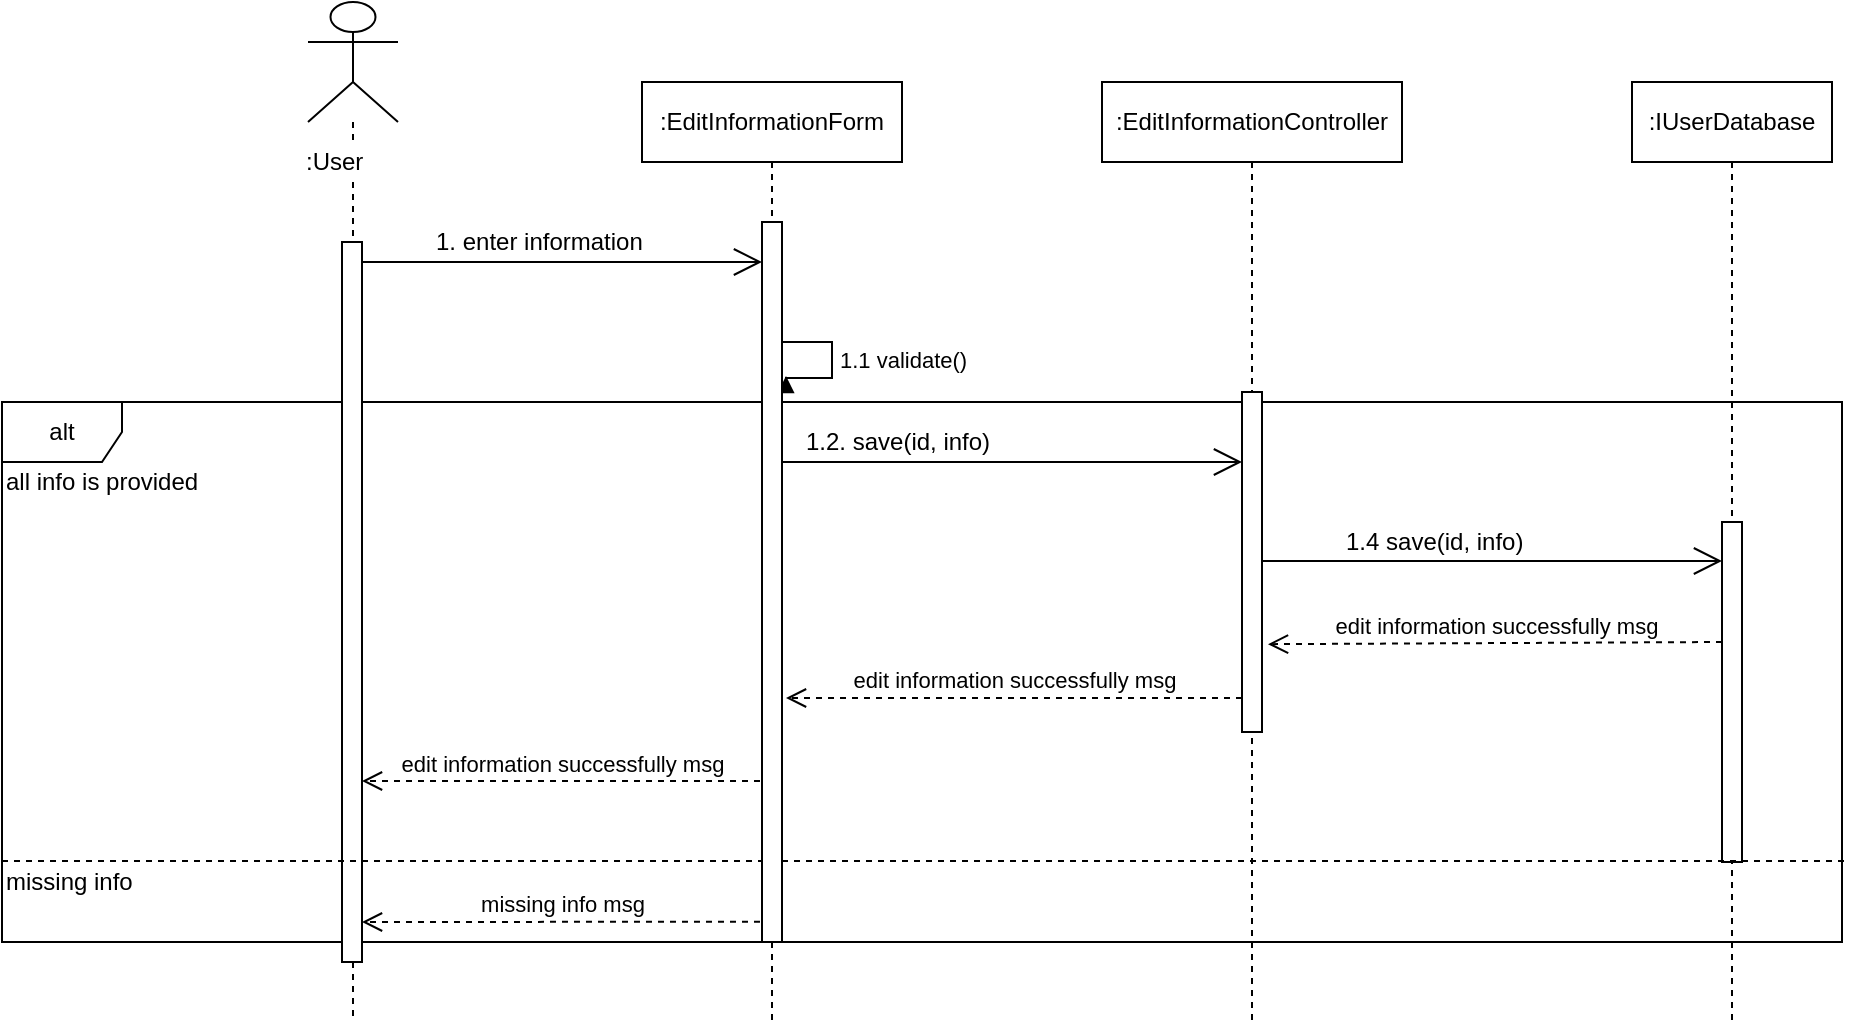 <mxfile version="12.2.7" type="google" pages="1"><diagram id="9VVV0wmlApFZpibhe6T6" name="Page-1"><mxGraphModel dx="1822" dy="534" grid="1" gridSize="10" guides="1" tooltips="1" connect="1" arrows="1" fold="1" page="1" pageScale="1" pageWidth="850" pageHeight="1100" math="0" shadow="0"><root><mxCell id="0"/><mxCell id="1" parent="0"/><mxCell id="vHxryyfGpJLkIJaMr_FK-35" value="&lt;span style=&quot;text-align: left&quot;&gt;&lt;span style=&quot;white-space: nowrap&quot;&gt;:IUserDatabase&lt;/span&gt;&lt;/span&gt;" style="shape=umlLifeline;perimeter=lifelinePerimeter;whiteSpace=wrap;html=1;container=1;collapsible=0;recursiveResize=0;outlineConnect=0;" parent="1" vertex="1"><mxGeometry x="795" y="80" width="100" height="470" as="geometry"/></mxCell><mxCell id="vHxryyfGpJLkIJaMr_FK-29" value="&lt;span style=&quot;text-align: left&quot;&gt;&lt;span style=&quot;white-space: nowrap&quot;&gt;:EditInformationForm&lt;/span&gt;&lt;/span&gt;" style="shape=umlLifeline;perimeter=lifelinePerimeter;whiteSpace=wrap;html=1;container=1;collapsible=0;recursiveResize=0;outlineConnect=0;" parent="1" vertex="1"><mxGeometry x="300" y="80" width="130" height="470" as="geometry"/></mxCell><mxCell id="vHxryyfGpJLkIJaMr_FK-1" value="alt" style="shape=umlFrame;whiteSpace=wrap;html=1;" parent="1" vertex="1"><mxGeometry x="-20" y="240" width="920" height="270" as="geometry"/></mxCell><mxCell id="vHxryyfGpJLkIJaMr_FK-3" value="" style="shape=umlLifeline;participant=umlActor;perimeter=lifelinePerimeter;whiteSpace=wrap;html=1;container=1;collapsible=0;recursiveResize=0;verticalAlign=top;spacingTop=36;labelBackgroundColor=#ffffff;outlineConnect=0;size=60;" parent="1" vertex="1"><mxGeometry x="133" y="40" width="45" height="510" as="geometry"/></mxCell><mxCell id="vHxryyfGpJLkIJaMr_FK-8" value="" style="html=1;points=[];perimeter=orthogonalPerimeter;" parent="1" vertex="1"><mxGeometry x="150" y="160" width="10" height="360" as="geometry"/></mxCell><mxCell id="vHxryyfGpJLkIJaMr_FK-9" value="" style="endArrow=open;endFill=1;endSize=12;html=1;" parent="1" edge="1"><mxGeometry width="160" relative="1" as="geometry"><mxPoint x="160" y="170" as="sourcePoint"/><mxPoint x="360" y="170" as="targetPoint"/></mxGeometry></mxCell><mxCell id="vHxryyfGpJLkIJaMr_FK-10" value="1.1 validate()" style="edgeStyle=orthogonalEdgeStyle;html=1;align=left;spacingLeft=2;endArrow=block;rounded=0;" parent="1" edge="1"><mxGeometry relative="1" as="geometry"><mxPoint x="370" y="210" as="sourcePoint"/><Array as="points"><mxPoint x="395" y="210"/><mxPoint x="395" y="228"/></Array><mxPoint x="372" y="227" as="targetPoint"/></mxGeometry></mxCell><mxCell id="vHxryyfGpJLkIJaMr_FK-11" value="" style="endArrow=open;endFill=1;endSize=12;html=1;" parent="1" edge="1"><mxGeometry width="160" relative="1" as="geometry"><mxPoint x="370" y="270" as="sourcePoint"/><mxPoint x="600" y="270" as="targetPoint"/></mxGeometry></mxCell><mxCell id="vHxryyfGpJLkIJaMr_FK-12" value="" style="html=1;points=[];perimeter=orthogonalPerimeter;" parent="1" vertex="1"><mxGeometry x="840" y="300" width="10" height="170" as="geometry"/></mxCell><mxCell id="vHxryyfGpJLkIJaMr_FK-13" value="" style="endArrow=open;endFill=1;endSize=12;html=1;" parent="1" edge="1"><mxGeometry width="160" relative="1" as="geometry"><mxPoint x="610" y="319.5" as="sourcePoint"/><mxPoint x="840" y="319.5" as="targetPoint"/></mxGeometry></mxCell><mxCell id="vHxryyfGpJLkIJaMr_FK-14" value="edit information successfully msg" style="html=1;verticalAlign=bottom;endArrow=open;dashed=1;endSize=8;entryX=1.3;entryY=0.276;entryDx=0;entryDy=0;entryPerimeter=0;" parent="1" edge="1"><mxGeometry relative="1" as="geometry"><mxPoint x="840" y="360" as="sourcePoint"/><mxPoint x="613" y="361.08" as="targetPoint"/></mxGeometry></mxCell><mxCell id="vHxryyfGpJLkIJaMr_FK-15" value="edit information successfully msg" style="html=1;verticalAlign=bottom;endArrow=open;dashed=1;endSize=8;exitX=0;exitY=0.9;exitDx=0;exitDy=0;exitPerimeter=0;" parent="1" edge="1"><mxGeometry relative="1" as="geometry"><mxPoint x="600" y="388" as="sourcePoint"/><mxPoint x="372" y="388" as="targetPoint"/></mxGeometry></mxCell><mxCell id="vHxryyfGpJLkIJaMr_FK-16" value="edit information successfully msg" style="html=1;verticalAlign=bottom;endArrow=open;dashed=1;endSize=8;" parent="1" edge="1"><mxGeometry relative="1" as="geometry"><mxPoint x="359" y="429.5" as="sourcePoint"/><mxPoint x="160" y="429.5" as="targetPoint"/></mxGeometry></mxCell><mxCell id="vHxryyfGpJLkIJaMr_FK-17" value="missing info msg" style="html=1;verticalAlign=bottom;endArrow=open;dashed=1;endSize=8;exitX=-0.1;exitY=0.833;exitDx=0;exitDy=0;exitPerimeter=0;" parent="1" edge="1"><mxGeometry relative="1" as="geometry"><mxPoint x="359" y="499.86" as="sourcePoint"/><mxPoint x="160" y="500" as="targetPoint"/></mxGeometry></mxCell><mxCell id="vHxryyfGpJLkIJaMr_FK-18" value="1. enter information" style="text;html=1;resizable=0;points=[];autosize=1;align=left;verticalAlign=top;spacingTop=-4;" parent="1" vertex="1"><mxGeometry x="195" y="150" width="120" height="20" as="geometry"/></mxCell><mxCell id="vHxryyfGpJLkIJaMr_FK-19" value="1.2. save(id, info)" style="text;html=1;resizable=0;points=[];autosize=1;align=left;verticalAlign=top;spacingTop=-4;" parent="1" vertex="1"><mxGeometry x="380" y="250" width="110" height="20" as="geometry"/></mxCell><mxCell id="vHxryyfGpJLkIJaMr_FK-20" value="1.4 save(id, info)&amp;nbsp;" style="text;html=1;resizable=0;points=[];autosize=1;align=left;verticalAlign=top;spacingTop=-4;" parent="1" vertex="1"><mxGeometry x="650" y="300" width="110" height="20" as="geometry"/></mxCell><mxCell id="vHxryyfGpJLkIJaMr_FK-21" value="all info is provided" style="text;html=1;resizable=0;points=[];autosize=1;align=left;verticalAlign=top;spacingTop=-4;" parent="1" vertex="1"><mxGeometry x="-20" y="270" width="110" height="20" as="geometry"/></mxCell><mxCell id="vHxryyfGpJLkIJaMr_FK-22" value="missing info" style="text;html=1;resizable=0;points=[];autosize=1;align=left;verticalAlign=top;spacingTop=-4;" parent="1" vertex="1"><mxGeometry x="-20" y="470" width="80" height="20" as="geometry"/></mxCell><mxCell id="vHxryyfGpJLkIJaMr_FK-23" value="" style="endArrow=none;dashed=1;endFill=0;endSize=12;html=1;" parent="1" edge="1"><mxGeometry width="160" relative="1" as="geometry"><mxPoint x="-20" y="469.5" as="sourcePoint"/><mxPoint x="904" y="469.5" as="targetPoint"/></mxGeometry></mxCell><mxCell id="vHxryyfGpJLkIJaMr_FK-24" value=":User" style="text;html=1;resizable=0;points=[];autosize=1;align=left;verticalAlign=top;spacingTop=-4;fillColor=#ffffff;" parent="1" vertex="1"><mxGeometry x="130" y="110" width="40" height="20" as="geometry"/></mxCell><mxCell id="vHxryyfGpJLkIJaMr_FK-28" value="" style="html=1;points=[];perimeter=orthogonalPerimeter;" parent="1" vertex="1"><mxGeometry x="360" y="150" width="10" height="360" as="geometry"/></mxCell><mxCell id="vHxryyfGpJLkIJaMr_FK-31" value="&lt;span style=&quot;text-align: left&quot;&gt;&lt;span style=&quot;white-space: nowrap&quot;&gt;:EditInformationController&lt;/span&gt;&lt;/span&gt;" style="shape=umlLifeline;perimeter=lifelinePerimeter;whiteSpace=wrap;html=1;container=1;collapsible=0;recursiveResize=0;outlineConnect=0;" parent="1" vertex="1"><mxGeometry x="530" y="80" width="150" height="470" as="geometry"/></mxCell><mxCell id="vHxryyfGpJLkIJaMr_FK-32" value="" style="html=1;points=[];perimeter=orthogonalPerimeter;" parent="1" vertex="1"><mxGeometry x="600" y="235" width="10" height="170" as="geometry"/></mxCell></root></mxGraphModel></diagram></mxfile>